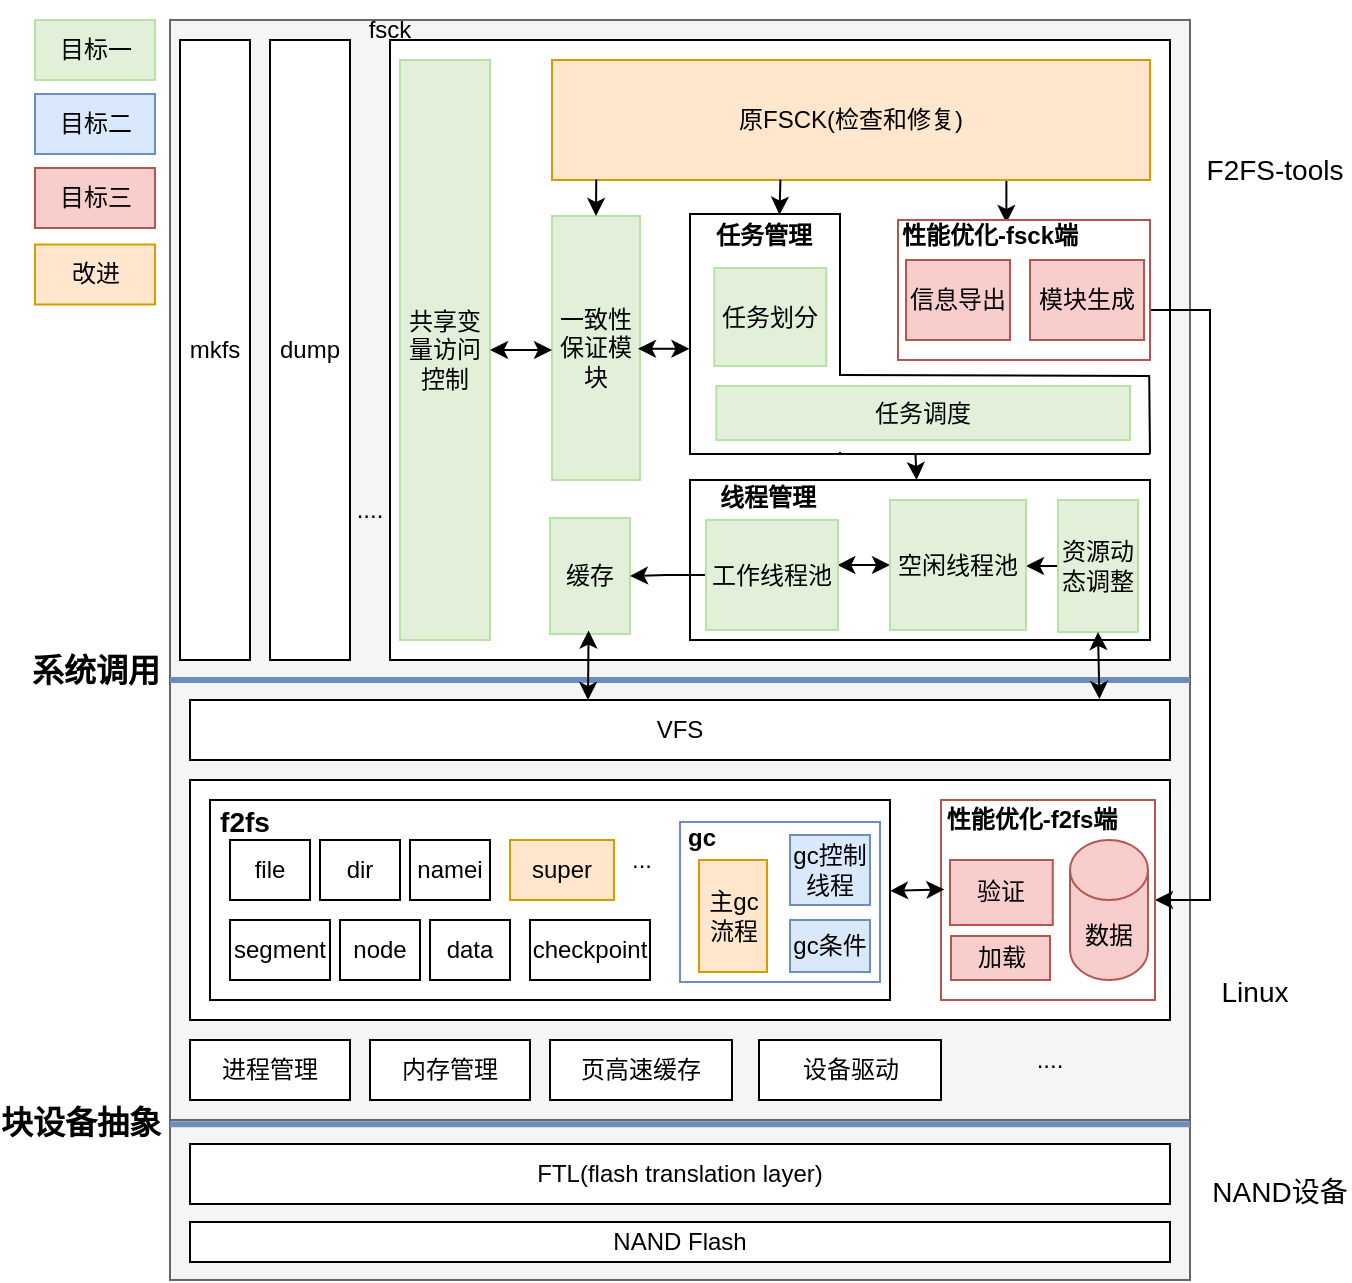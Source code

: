 <mxfile version="21.6.5" type="device">
  <diagram name="第 1 页" id="4y3RoDPaR44oz0zuI0NO">
    <mxGraphModel dx="1034" dy="-1733" grid="1" gridSize="10" guides="1" tooltips="1" connect="1" arrows="1" fold="1" page="1" pageScale="1" pageWidth="827" pageHeight="1169" math="0" shadow="0">
      <root>
        <mxCell id="0" />
        <mxCell id="1" parent="0" />
        <mxCell id="yjgN_PUoXo8Hs6yBlP96-76" value="" style="rounded=0;whiteSpace=wrap;html=1;fillColor=#f5f5f5;fontColor=#333333;strokeColor=#666666;" vertex="1" parent="1">
          <mxGeometry x="90" y="3211" width="510" height="159" as="geometry" />
        </mxCell>
        <mxCell id="yjgN_PUoXo8Hs6yBlP96-77" value="" style="rounded=0;whiteSpace=wrap;html=1;fillColor=#f5f5f5;fontColor=#333333;strokeColor=#666666;" vertex="1" parent="1">
          <mxGeometry x="90" y="2740" width="510" height="330" as="geometry" />
        </mxCell>
        <mxCell id="yjgN_PUoXo8Hs6yBlP96-78" value="" style="rounded=0;whiteSpace=wrap;html=1;fillColor=#f5f5f5;strokeColor=#666666;fontColor=#333333;" vertex="1" parent="1">
          <mxGeometry x="90" y="3070" width="510" height="220" as="geometry" />
        </mxCell>
        <mxCell id="yjgN_PUoXo8Hs6yBlP96-79" value="NAND Flash" style="rounded=0;whiteSpace=wrap;html=1;" vertex="1" parent="1">
          <mxGeometry x="100" y="3341" width="490" height="20" as="geometry" />
        </mxCell>
        <mxCell id="yjgN_PUoXo8Hs6yBlP96-80" value="FTL(flash translation layer)" style="rounded=0;whiteSpace=wrap;html=1;" vertex="1" parent="1">
          <mxGeometry x="100" y="3302" width="490" height="30" as="geometry" />
        </mxCell>
        <mxCell id="yjgN_PUoXo8Hs6yBlP96-81" value="Linux" style="text;html=1;strokeColor=none;fillColor=none;align=center;verticalAlign=middle;whiteSpace=wrap;rounded=0;fontSize=14;labelBorderColor=none;" vertex="1" parent="1">
          <mxGeometry x="600" y="3211" width="65" height="30" as="geometry" />
        </mxCell>
        <mxCell id="yjgN_PUoXo8Hs6yBlP96-82" value="进程管理" style="rounded=0;whiteSpace=wrap;html=1;" vertex="1" parent="1">
          <mxGeometry x="100" y="3250" width="80" height="30" as="geometry" />
        </mxCell>
        <mxCell id="yjgN_PUoXo8Hs6yBlP96-83" value="内存管理" style="rounded=0;whiteSpace=wrap;html=1;" vertex="1" parent="1">
          <mxGeometry x="190" y="3250" width="80" height="30" as="geometry" />
        </mxCell>
        <mxCell id="yjgN_PUoXo8Hs6yBlP96-84" value="页高速缓存" style="rounded=0;whiteSpace=wrap;html=1;" vertex="1" parent="1">
          <mxGeometry x="280" y="3250" width="91" height="30" as="geometry" />
        </mxCell>
        <mxCell id="yjgN_PUoXo8Hs6yBlP96-85" value="...." style="text;html=1;strokeColor=none;fillColor=none;align=center;verticalAlign=middle;whiteSpace=wrap;rounded=0;" vertex="1" parent="1">
          <mxGeometry x="500" y="3245" width="60" height="30" as="geometry" />
        </mxCell>
        <mxCell id="yjgN_PUoXo8Hs6yBlP96-86" value="" style="rounded=0;whiteSpace=wrap;html=1;" vertex="1" parent="1">
          <mxGeometry x="100" y="3120" width="490" height="120" as="geometry" />
        </mxCell>
        <mxCell id="yjgN_PUoXo8Hs6yBlP96-87" value="VFS" style="rounded=0;whiteSpace=wrap;html=1;" vertex="1" parent="1">
          <mxGeometry x="100" y="3080" width="490" height="30" as="geometry" />
        </mxCell>
        <mxCell id="yjgN_PUoXo8Hs6yBlP96-88" value="块设备抽象" style="text;html=1;align=center;verticalAlign=middle;rounded=0;fontSize=16;fontStyle=1" vertex="1" parent="1">
          <mxGeometry x="10" y="3275.5" width="70" height="30" as="geometry" />
        </mxCell>
        <mxCell id="yjgN_PUoXo8Hs6yBlP96-89" value="" style="endArrow=none;html=1;rounded=0;exitX=0;exitY=0;exitDx=0;exitDy=0;strokeWidth=3;entryX=1;entryY=0;entryDx=0;entryDy=0;fillColor=#dae8fc;strokeColor=#6c8ebf;fontColor=#fff2cc;" edge="1" parent="1" target="yjgN_PUoXo8Hs6yBlP96-78">
          <mxGeometry width="50" height="50" relative="1" as="geometry">
            <mxPoint x="90" y="3070" as="sourcePoint" />
            <mxPoint x="490" y="3070" as="targetPoint" />
          </mxGeometry>
        </mxCell>
        <mxCell id="yjgN_PUoXo8Hs6yBlP96-90" value="&lt;font style=&quot;font-size: 16px;&quot;&gt;&lt;b&gt;系统调用&lt;/b&gt;&lt;/font&gt;" style="text;html=1;strokeColor=none;fillColor=none;align=center;verticalAlign=middle;whiteSpace=wrap;rounded=0;" vertex="1" parent="1">
          <mxGeometry x="17.5" y="3050" width="70" height="30" as="geometry" />
        </mxCell>
        <mxCell id="yjgN_PUoXo8Hs6yBlP96-91" value="dump" style="rounded=0;whiteSpace=wrap;html=1;" vertex="1" parent="1">
          <mxGeometry x="140" y="2750" width="40" height="310" as="geometry" />
        </mxCell>
        <mxCell id="yjgN_PUoXo8Hs6yBlP96-92" value="mkfs" style="rounded=0;whiteSpace=wrap;html=1;" vertex="1" parent="1">
          <mxGeometry x="95" y="2750" width="35" height="310" as="geometry" />
        </mxCell>
        <mxCell id="yjgN_PUoXo8Hs6yBlP96-93" value="" style="rounded=0;whiteSpace=wrap;html=1;" vertex="1" parent="1">
          <mxGeometry x="200" y="2750" width="390" height="310" as="geometry" />
        </mxCell>
        <mxCell id="yjgN_PUoXo8Hs6yBlP96-94" value="...." style="text;html=1;strokeColor=none;fillColor=none;align=center;verticalAlign=middle;whiteSpace=wrap;rounded=0;" vertex="1" parent="1">
          <mxGeometry x="160" y="2970" width="60" height="30" as="geometry" />
        </mxCell>
        <mxCell id="yjgN_PUoXo8Hs6yBlP96-95" value="fsck" style="text;html=1;strokeColor=none;fillColor=none;align=center;verticalAlign=middle;whiteSpace=wrap;rounded=0;" vertex="1" parent="1">
          <mxGeometry x="170" y="2730" width="60" height="30" as="geometry" />
        </mxCell>
        <mxCell id="yjgN_PUoXo8Hs6yBlP96-96" value="F2FS-tools" style="text;html=1;strokeColor=none;fillColor=none;align=center;verticalAlign=middle;whiteSpace=wrap;rounded=0;fontSize=14;labelBackgroundColor=default;" vertex="1" parent="1">
          <mxGeometry x="605" y="2800" width="75" height="30" as="geometry" />
        </mxCell>
        <mxCell id="yjgN_PUoXo8Hs6yBlP96-102" value="共享变量访问控制" style="rounded=0;whiteSpace=wrap;html=1;fillColor=#E2F0D9;strokeColor=#B9E0A5;" vertex="1" parent="1">
          <mxGeometry x="205" y="2760" width="45" height="290" as="geometry" />
        </mxCell>
        <mxCell id="yjgN_PUoXo8Hs6yBlP96-103" style="edgeStyle=orthogonalEdgeStyle;rounded=0;orthogonalLoop=1;jettySize=auto;html=1;exitX=0.774;exitY=0.97;exitDx=0;exitDy=0;entryX=0.43;entryY=0.021;entryDx=0;entryDy=0;entryPerimeter=0;exitPerimeter=0;" edge="1" parent="1" source="yjgN_PUoXo8Hs6yBlP96-104" target="yjgN_PUoXo8Hs6yBlP96-107">
          <mxGeometry relative="1" as="geometry" />
        </mxCell>
        <mxCell id="yjgN_PUoXo8Hs6yBlP96-104" value="原FSCK(检查和修复)" style="rounded=0;whiteSpace=wrap;html=1;fillColor=#ffe6cc;strokeColor=#d79b00;" vertex="1" parent="1">
          <mxGeometry x="281" y="2760" width="299" height="60" as="geometry" />
        </mxCell>
        <mxCell id="yjgN_PUoXo8Hs6yBlP96-105" value="一致性保证模块" style="rounded=0;whiteSpace=wrap;html=1;fillColor=#E2F0D9;strokeColor=#B9E0A5;" vertex="1" parent="1">
          <mxGeometry x="281" y="2838" width="44" height="132" as="geometry" />
        </mxCell>
        <mxCell id="yjgN_PUoXo8Hs6yBlP96-106" style="edgeStyle=orthogonalEdgeStyle;rounded=0;orthogonalLoop=1;jettySize=auto;html=1;exitX=1;exitY=0.5;exitDx=0;exitDy=0;" edge="1" parent="1" source="yjgN_PUoXo8Hs6yBlP96-107" target="yjgN_PUoXo8Hs6yBlP96-119">
          <mxGeometry relative="1" as="geometry">
            <Array as="points">
              <mxPoint x="610" y="2885" />
              <mxPoint x="610" y="3180" />
            </Array>
          </mxGeometry>
        </mxCell>
        <mxCell id="yjgN_PUoXo8Hs6yBlP96-107" value="" style="rounded=0;whiteSpace=wrap;html=1;strokeColor=#B85450;" vertex="1" parent="1">
          <mxGeometry x="454" y="2840" width="126" height="70" as="geometry" />
        </mxCell>
        <mxCell id="yjgN_PUoXo8Hs6yBlP96-108" value="缓存" style="rounded=0;whiteSpace=wrap;html=1;fillColor=#E2F0D9;strokeColor=#B9E0A5;" vertex="1" parent="1">
          <mxGeometry x="280" y="2989" width="40" height="58" as="geometry" />
        </mxCell>
        <mxCell id="yjgN_PUoXo8Hs6yBlP96-109" value="" style="endArrow=classic;html=1;rounded=0;entryX=1;entryY=0.5;entryDx=0;entryDy=0;exitX=-0.019;exitY=0.718;exitDx=0;exitDy=0;exitPerimeter=0;" edge="1" parent="1" source="yjgN_PUoXo8Hs6yBlP96-100" target="yjgN_PUoXo8Hs6yBlP96-101">
          <mxGeometry width="50" height="50" relative="1" as="geometry">
            <mxPoint x="540" y="3020" as="sourcePoint" />
            <mxPoint x="590" y="2960" as="targetPoint" />
          </mxGeometry>
        </mxCell>
        <mxCell id="yjgN_PUoXo8Hs6yBlP96-111" value="" style="endArrow=classic;startArrow=classic;html=1;rounded=0;exitX=0.482;exitY=0.97;exitDx=0;exitDy=0;exitPerimeter=0;" edge="1" parent="1" source="yjgN_PUoXo8Hs6yBlP96-108">
          <mxGeometry width="50" height="50" relative="1" as="geometry">
            <mxPoint x="299" y="3050" as="sourcePoint" />
            <mxPoint x="299" y="3080" as="targetPoint" />
          </mxGeometry>
        </mxCell>
        <mxCell id="yjgN_PUoXo8Hs6yBlP96-112" value="设备驱动" style="rounded=0;whiteSpace=wrap;html=1;" vertex="1" parent="1">
          <mxGeometry x="384.5" y="3250" width="91" height="30" as="geometry" />
        </mxCell>
        <mxCell id="yjgN_PUoXo8Hs6yBlP96-113" value="" style="endArrow=none;html=1;rounded=0;exitX=0;exitY=0;exitDx=0;exitDy=0;strokeWidth=3;entryX=1;entryY=0;entryDx=0;entryDy=0;fillColor=#dae8fc;strokeColor=#6c8ebf;" edge="1" parent="1">
          <mxGeometry width="50" height="50" relative="1" as="geometry">
            <mxPoint x="90" y="3292.17" as="sourcePoint" />
            <mxPoint x="600" y="3292.17" as="targetPoint" />
          </mxGeometry>
        </mxCell>
        <mxCell id="yjgN_PUoXo8Hs6yBlP96-114" value="NAND设备" style="text;html=1;strokeColor=none;fillColor=none;align=center;verticalAlign=middle;whiteSpace=wrap;rounded=0;fontSize=14;labelBorderColor=none;" vertex="1" parent="1">
          <mxGeometry x="610" y="3311" width="70" height="30" as="geometry" />
        </mxCell>
        <mxCell id="yjgN_PUoXo8Hs6yBlP96-115" value="目标一" style="rounded=0;whiteSpace=wrap;html=1;fillColor=#E2F0D9;labelBorderColor=none;strokeColor=#B9E0A5;" vertex="1" parent="1">
          <mxGeometry x="22.5" y="2740" width="60" height="30" as="geometry" />
        </mxCell>
        <mxCell id="yjgN_PUoXo8Hs6yBlP96-116" value="目标三" style="rounded=0;whiteSpace=wrap;html=1;fillColor=#f8cecc;labelBorderColor=none;strokeColor=#b85450;" vertex="1" parent="1">
          <mxGeometry x="22.5" y="2814" width="60" height="30" as="geometry" />
        </mxCell>
        <mxCell id="yjgN_PUoXo8Hs6yBlP96-117" value="目标二" style="rounded=0;whiteSpace=wrap;html=1;fillColor=#dae8fc;labelBorderColor=none;strokeColor=#6c8ebf;" vertex="1" parent="1">
          <mxGeometry x="22.5" y="2777" width="60" height="30" as="geometry" />
        </mxCell>
        <mxCell id="yjgN_PUoXo8Hs6yBlP96-118" value="" style="rounded=0;whiteSpace=wrap;html=1;" vertex="1" parent="1">
          <mxGeometry x="110" y="3130" width="340" height="100" as="geometry" />
        </mxCell>
        <mxCell id="yjgN_PUoXo8Hs6yBlP96-119" value="" style="rounded=0;whiteSpace=wrap;html=1;strokeColor=#B85450;" vertex="1" parent="1">
          <mxGeometry x="475.5" y="3130" width="107" height="100" as="geometry" />
        </mxCell>
        <mxCell id="yjgN_PUoXo8Hs6yBlP96-120" value="segment" style="rounded=0;whiteSpace=wrap;html=1;" vertex="1" parent="1">
          <mxGeometry x="120" y="3190" width="50" height="30" as="geometry" />
        </mxCell>
        <mxCell id="yjgN_PUoXo8Hs6yBlP96-121" value="node" style="rounded=0;whiteSpace=wrap;html=1;" vertex="1" parent="1">
          <mxGeometry x="175" y="3190" width="40" height="30" as="geometry" />
        </mxCell>
        <mxCell id="yjgN_PUoXo8Hs6yBlP96-122" value="data" style="rounded=0;whiteSpace=wrap;html=1;" vertex="1" parent="1">
          <mxGeometry x="220" y="3190" width="40" height="30" as="geometry" />
        </mxCell>
        <mxCell id="yjgN_PUoXo8Hs6yBlP96-123" value="super" style="rounded=0;whiteSpace=wrap;html=1;fillColor=#ffe6cc;strokeColor=#d79b00;" vertex="1" parent="1">
          <mxGeometry x="260" y="3150" width="52" height="30" as="geometry" />
        </mxCell>
        <mxCell id="yjgN_PUoXo8Hs6yBlP96-124" value="file" style="rounded=0;whiteSpace=wrap;html=1;" vertex="1" parent="1">
          <mxGeometry x="120" y="3150" width="40" height="30" as="geometry" />
        </mxCell>
        <mxCell id="yjgN_PUoXo8Hs6yBlP96-125" value="dir" style="rounded=0;whiteSpace=wrap;html=1;" vertex="1" parent="1">
          <mxGeometry x="165" y="3150" width="40" height="30" as="geometry" />
        </mxCell>
        <mxCell id="yjgN_PUoXo8Hs6yBlP96-126" value="namei" style="rounded=0;whiteSpace=wrap;html=1;" vertex="1" parent="1">
          <mxGeometry x="210" y="3150" width="40" height="30" as="geometry" />
        </mxCell>
        <mxCell id="yjgN_PUoXo8Hs6yBlP96-127" value="checkpoint" style="rounded=0;whiteSpace=wrap;html=1;" vertex="1" parent="1">
          <mxGeometry x="270" y="3190" width="60" height="30" as="geometry" />
        </mxCell>
        <mxCell id="yjgN_PUoXo8Hs6yBlP96-128" value="" style="rounded=0;whiteSpace=wrap;html=1;strokeColor=#6C8EBF;" vertex="1" parent="1">
          <mxGeometry x="345" y="3141" width="100" height="80" as="geometry" />
        </mxCell>
        <mxCell id="yjgN_PUoXo8Hs6yBlP96-129" value="..." style="text;html=1;strokeColor=none;fillColor=none;align=center;verticalAlign=middle;whiteSpace=wrap;rounded=0;" vertex="1" parent="1">
          <mxGeometry x="296" y="3145" width="60" height="30" as="geometry" />
        </mxCell>
        <mxCell id="yjgN_PUoXo8Hs6yBlP96-130" value="&lt;b&gt;gc&lt;/b&gt;" style="text;html=1;strokeColor=none;fillColor=none;align=center;verticalAlign=middle;whiteSpace=wrap;rounded=0;" vertex="1" parent="1">
          <mxGeometry x="325.5" y="3134" width="60" height="30" as="geometry" />
        </mxCell>
        <mxCell id="yjgN_PUoXo8Hs6yBlP96-131" value="信息导出" style="rounded=0;whiteSpace=wrap;html=1;fillColor=#f8cecc;strokeColor=#b85450;" vertex="1" parent="1">
          <mxGeometry x="458" y="2860" width="52" height="40" as="geometry" />
        </mxCell>
        <mxCell id="yjgN_PUoXo8Hs6yBlP96-132" value="模块生成" style="rounded=0;whiteSpace=wrap;html=1;fillColor=#f8cecc;strokeColor=#b85450;" vertex="1" parent="1">
          <mxGeometry x="520" y="2860" width="57" height="40" as="geometry" />
        </mxCell>
        <mxCell id="yjgN_PUoXo8Hs6yBlP96-133" value="加载" style="rounded=0;whiteSpace=wrap;html=1;fillColor=#f8cecc;strokeColor=#b85450;" vertex="1" parent="1">
          <mxGeometry x="480.5" y="3198" width="49.5" height="22" as="geometry" />
        </mxCell>
        <mxCell id="yjgN_PUoXo8Hs6yBlP96-134" value="数据" style="shape=cylinder3;whiteSpace=wrap;html=1;boundedLbl=1;backgroundOutline=1;size=15;fillColor=#f8cecc;strokeColor=#b85450;" vertex="1" parent="1">
          <mxGeometry x="540" y="3150" width="39" height="70" as="geometry" />
        </mxCell>
        <mxCell id="yjgN_PUoXo8Hs6yBlP96-135" value="验证" style="rounded=0;whiteSpace=wrap;html=1;fillColor=#f8cecc;strokeColor=#b85450;" vertex="1" parent="1">
          <mxGeometry x="480" y="3160" width="51.38" height="32.5" as="geometry" />
        </mxCell>
        <mxCell id="yjgN_PUoXo8Hs6yBlP96-136" value="&lt;b&gt;&lt;font style=&quot;font-size: 14px;&quot;&gt;f2fs&lt;/font&gt;&lt;/b&gt;" style="text;html=1;strokeColor=none;fillColor=none;align=center;verticalAlign=middle;whiteSpace=wrap;rounded=0;" vertex="1" parent="1">
          <mxGeometry x="90" y="3125.5" width="75" height="30" as="geometry" />
        </mxCell>
        <mxCell id="yjgN_PUoXo8Hs6yBlP96-137" value="gc条件" style="rounded=0;whiteSpace=wrap;html=1;fillColor=#dae8fc;strokeColor=#6c8ebf;" vertex="1" parent="1">
          <mxGeometry x="400" y="3190" width="40" height="26" as="geometry" />
        </mxCell>
        <mxCell id="yjgN_PUoXo8Hs6yBlP96-138" value="gc控制线程" style="rounded=0;whiteSpace=wrap;html=1;fillColor=#dae8fc;strokeColor=#6c8ebf;" vertex="1" parent="1">
          <mxGeometry x="400" y="3147.5" width="40" height="35" as="geometry" />
        </mxCell>
        <mxCell id="yjgN_PUoXo8Hs6yBlP96-139" value="主gc流程" style="rounded=0;whiteSpace=wrap;html=1;fillColor=#ffe6cc;strokeColor=#d79b00;" vertex="1" parent="1">
          <mxGeometry x="354.5" y="3160" width="34" height="56" as="geometry" />
        </mxCell>
        <mxCell id="yjgN_PUoXo8Hs6yBlP96-140" value="改进" style="rounded=0;whiteSpace=wrap;html=1;fillColor=#ffe6cc;labelBorderColor=none;strokeColor=#d79b00;" vertex="1" parent="1">
          <mxGeometry x="22.5" y="2852.25" width="60" height="30" as="geometry" />
        </mxCell>
        <mxCell id="yjgN_PUoXo8Hs6yBlP96-141" value="&lt;b&gt;性能优化-fsck端&lt;/b&gt;" style="text;html=1;strokeColor=none;fillColor=none;align=center;verticalAlign=middle;whiteSpace=wrap;rounded=0;" vertex="1" parent="1">
          <mxGeometry x="450" y="2833" width="100" height="30" as="geometry" />
        </mxCell>
        <mxCell id="yjgN_PUoXo8Hs6yBlP96-142" value="&lt;b&gt;性能优化-f2fs端&lt;/b&gt;" style="text;html=1;strokeColor=none;fillColor=none;align=center;verticalAlign=middle;whiteSpace=wrap;rounded=0;" vertex="1" parent="1">
          <mxGeometry x="470.5" y="3124.5" width="100" height="30" as="geometry" />
        </mxCell>
        <mxCell id="yjgN_PUoXo8Hs6yBlP96-143" style="rounded=0;orthogonalLoop=1;jettySize=auto;html=1;targetPerimeterSpacing=0;startArrow=classic;startFill=1;exitX=0.016;exitY=0.447;exitDx=0;exitDy=0;exitPerimeter=0;" edge="1" parent="1" source="yjgN_PUoXo8Hs6yBlP96-119" target="yjgN_PUoXo8Hs6yBlP96-118">
          <mxGeometry relative="1" as="geometry">
            <mxPoint x="460" y="3025" as="sourcePoint" />
            <Array as="points" />
            <mxPoint x="433" y="3025" as="targetPoint" />
          </mxGeometry>
        </mxCell>
        <mxCell id="yjgN_PUoXo8Hs6yBlP96-144" value="" style="endArrow=classic;startArrow=classic;html=1;rounded=0;exitX=1;exitY=0.5;exitDx=0;exitDy=0;" edge="1" parent="1" source="yjgN_PUoXo8Hs6yBlP96-102">
          <mxGeometry width="50" height="50" relative="1" as="geometry">
            <mxPoint x="743" y="2987" as="sourcePoint" />
            <mxPoint x="281" y="2905" as="targetPoint" />
          </mxGeometry>
        </mxCell>
        <mxCell id="yjgN_PUoXo8Hs6yBlP96-145" value="" style="endArrow=classic;html=1;rounded=0;exitX=0.382;exitY=0.997;exitDx=0;exitDy=0;exitPerimeter=0;entryX=0.439;entryY=0.003;entryDx=0;entryDy=0;entryPerimeter=0;" edge="1" parent="1" source="yjgN_PUoXo8Hs6yBlP96-104">
          <mxGeometry width="50" height="50" relative="1" as="geometry">
            <mxPoint x="729" y="2776" as="sourcePoint" />
            <mxPoint x="394.73" y="2837.366" as="targetPoint" />
          </mxGeometry>
        </mxCell>
        <mxCell id="yjgN_PUoXo8Hs6yBlP96-147" value="" style="endArrow=classic;startArrow=classic;html=1;rounded=0;entryX=-0.004;entryY=0.562;entryDx=0;entryDy=0;entryPerimeter=0;" edge="1" parent="1" target="yjgN_PUoXo8Hs6yBlP96-148">
          <mxGeometry width="50" height="50" relative="1" as="geometry">
            <mxPoint x="324" y="2904.381" as="sourcePoint" />
            <mxPoint x="356" y="2904" as="targetPoint" />
          </mxGeometry>
        </mxCell>
        <mxCell id="yjgN_PUoXo8Hs6yBlP96-148" value="" style="rounded=0;whiteSpace=wrap;html=1;" vertex="1" parent="1">
          <mxGeometry x="350" y="2837" width="75" height="120" as="geometry" />
        </mxCell>
        <mxCell id="yjgN_PUoXo8Hs6yBlP96-149" value="" style="rounded=0;whiteSpace=wrap;html=1;strokeColor=none;" vertex="1" parent="1">
          <mxGeometry x="357" y="2918" width="160" height="38" as="geometry" />
        </mxCell>
        <mxCell id="yjgN_PUoXo8Hs6yBlP96-150" value="" style="endArrow=none;html=1;rounded=0;exitX=0.436;exitY=-0.013;exitDx=0;exitDy=0;exitPerimeter=0;" edge="1" parent="1">
          <mxGeometry width="50" height="50" relative="1" as="geometry">
            <mxPoint x="424.76" y="2917.506" as="sourcePoint" />
            <mxPoint x="580" y="2918" as="targetPoint" />
          </mxGeometry>
        </mxCell>
        <mxCell id="yjgN_PUoXo8Hs6yBlP96-151" value="" style="endArrow=none;html=1;rounded=0;exitX=0.436;exitY=-0.013;exitDx=0;exitDy=0;exitPerimeter=0;" edge="1" parent="1">
          <mxGeometry width="50" height="50" relative="1" as="geometry">
            <mxPoint x="425" y="2956.996" as="sourcePoint" />
            <mxPoint x="580" y="2957" as="targetPoint" />
          </mxGeometry>
        </mxCell>
        <mxCell id="yjgN_PUoXo8Hs6yBlP96-152" value="" style="endArrow=none;html=1;rounded=0;entryX=0.985;entryY=-0.01;entryDx=0;entryDy=0;entryPerimeter=0;" edge="1" parent="1">
          <mxGeometry width="50" height="50" relative="1" as="geometry">
            <mxPoint x="580" y="2957" as="sourcePoint" />
            <mxPoint x="579.6" y="2917.62" as="targetPoint" />
          </mxGeometry>
        </mxCell>
        <mxCell id="yjgN_PUoXo8Hs6yBlP96-153" value="任务划分" style="rounded=0;whiteSpace=wrap;html=1;fillColor=#E2F0D9;strokeColor=#B9E0A5;" vertex="1" parent="1">
          <mxGeometry x="362.13" y="2864" width="56" height="49" as="geometry" />
        </mxCell>
        <mxCell id="yjgN_PUoXo8Hs6yBlP96-154" value="任务调度" style="rounded=0;whiteSpace=wrap;html=1;strokeColor=#B9E0A5;fillColor=#E2F0D9;" vertex="1" parent="1">
          <mxGeometry x="363.13" y="2923" width="206.87" height="27" as="geometry" />
        </mxCell>
        <mxCell id="yjgN_PUoXo8Hs6yBlP96-155" value="&lt;font style=&quot;font-size: 12px;&quot;&gt;&lt;b&gt;任务管理&lt;/b&gt;&lt;/font&gt;" style="text;html=1;strokeColor=none;fillColor=none;align=center;verticalAlign=middle;whiteSpace=wrap;rounded=0;" vertex="1" parent="1">
          <mxGeometry x="357" y="2833" width="60" height="30" as="geometry" />
        </mxCell>
        <mxCell id="yjgN_PUoXo8Hs6yBlP96-156" value="" style="rounded=0;whiteSpace=wrap;html=1;" vertex="1" parent="1">
          <mxGeometry x="350" y="2970" width="230" height="80" as="geometry" />
        </mxCell>
        <mxCell id="yjgN_PUoXo8Hs6yBlP96-97" style="rounded=0;orthogonalLoop=1;jettySize=auto;html=1;entryX=0.995;entryY=0.41;entryDx=0;entryDy=0;targetPerimeterSpacing=0;startArrow=classic;startFill=1;exitX=0;exitY=0.5;exitDx=0;exitDy=0;entryPerimeter=0;" edge="1" parent="1" source="yjgN_PUoXo8Hs6yBlP96-101" target="yjgN_PUoXo8Hs6yBlP96-99">
          <mxGeometry relative="1" as="geometry">
            <mxPoint x="620" y="3150" as="sourcePoint" />
            <Array as="points" />
          </mxGeometry>
        </mxCell>
        <mxCell id="yjgN_PUoXo8Hs6yBlP96-163" style="edgeStyle=orthogonalEdgeStyle;rounded=0;orthogonalLoop=1;jettySize=auto;html=1;exitX=0;exitY=0.5;exitDx=0;exitDy=0;" edge="1" parent="1" source="yjgN_PUoXo8Hs6yBlP96-99" target="yjgN_PUoXo8Hs6yBlP96-108">
          <mxGeometry relative="1" as="geometry" />
        </mxCell>
        <mxCell id="yjgN_PUoXo8Hs6yBlP96-99" value="工作线程池" style="rounded=0;whiteSpace=wrap;html=1;fillColor=#E2F0D9;strokeColor=#B9E0A5;" vertex="1" parent="1">
          <mxGeometry x="358" y="2990" width="66" height="55" as="geometry" />
        </mxCell>
        <mxCell id="yjgN_PUoXo8Hs6yBlP96-162" style="edgeStyle=orthogonalEdgeStyle;rounded=0;orthogonalLoop=1;jettySize=auto;html=1;exitX=0;exitY=0.5;exitDx=0;exitDy=0;entryX=1;entryY=0.5;entryDx=0;entryDy=0;" edge="1" parent="1" source="yjgN_PUoXo8Hs6yBlP96-100" target="yjgN_PUoXo8Hs6yBlP96-101">
          <mxGeometry relative="1" as="geometry" />
        </mxCell>
        <mxCell id="yjgN_PUoXo8Hs6yBlP96-100" value="资源动态调整" style="rounded=0;whiteSpace=wrap;html=1;fillColor=#E2F0D9;strokeColor=#B9E0A5;" vertex="1" parent="1">
          <mxGeometry x="534" y="2980" width="40" height="66" as="geometry" />
        </mxCell>
        <mxCell id="yjgN_PUoXo8Hs6yBlP96-101" value="空闲线程池" style="rounded=0;whiteSpace=wrap;html=1;fillColor=#E2F0D9;strokeColor=#B9E0A5;" vertex="1" parent="1">
          <mxGeometry x="450" y="2980" width="68" height="65" as="geometry" />
        </mxCell>
        <mxCell id="yjgN_PUoXo8Hs6yBlP96-110" value="" style="endArrow=classic;startArrow=classic;html=1;rounded=0;entryX=0.928;entryY=-0.016;entryDx=0;entryDy=0;entryPerimeter=0;exitX=0.5;exitY=1;exitDx=0;exitDy=0;" edge="1" parent="1" source="yjgN_PUoXo8Hs6yBlP96-100" target="yjgN_PUoXo8Hs6yBlP96-87">
          <mxGeometry width="50" height="50" relative="1" as="geometry">
            <mxPoint x="474" y="2831" as="sourcePoint" />
            <mxPoint x="560" y="3080" as="targetPoint" />
          </mxGeometry>
        </mxCell>
        <mxCell id="yjgN_PUoXo8Hs6yBlP96-164" value="&lt;b&gt;线程管理&lt;/b&gt;" style="text;html=1;strokeColor=none;fillColor=none;align=center;verticalAlign=middle;whiteSpace=wrap;rounded=0;" vertex="1" parent="1">
          <mxGeometry x="359" y="2964" width="60" height="30" as="geometry" />
        </mxCell>
        <mxCell id="yjgN_PUoXo8Hs6yBlP96-167" value="" style="endArrow=classic;html=1;rounded=0;exitX=0.661;exitY=1.036;exitDx=0;exitDy=0;exitPerimeter=0;" edge="1" parent="1" source="yjgN_PUoXo8Hs6yBlP96-149" target="yjgN_PUoXo8Hs6yBlP96-156">
          <mxGeometry width="50" height="50" relative="1" as="geometry">
            <mxPoint x="640" y="3020" as="sourcePoint" />
            <mxPoint x="690" y="2970" as="targetPoint" />
          </mxGeometry>
        </mxCell>
        <mxCell id="yjgN_PUoXo8Hs6yBlP96-169" value="" style="endArrow=classic;html=1;rounded=0;entryX=0.5;entryY=0;entryDx=0;entryDy=0;exitX=0.074;exitY=0.996;exitDx=0;exitDy=0;exitPerimeter=0;" edge="1" parent="1" source="yjgN_PUoXo8Hs6yBlP96-104" target="yjgN_PUoXo8Hs6yBlP96-105">
          <mxGeometry width="50" height="50" relative="1" as="geometry">
            <mxPoint x="290" y="2820" as="sourcePoint" />
            <mxPoint x="790" y="2860" as="targetPoint" />
          </mxGeometry>
        </mxCell>
      </root>
    </mxGraphModel>
  </diagram>
</mxfile>
